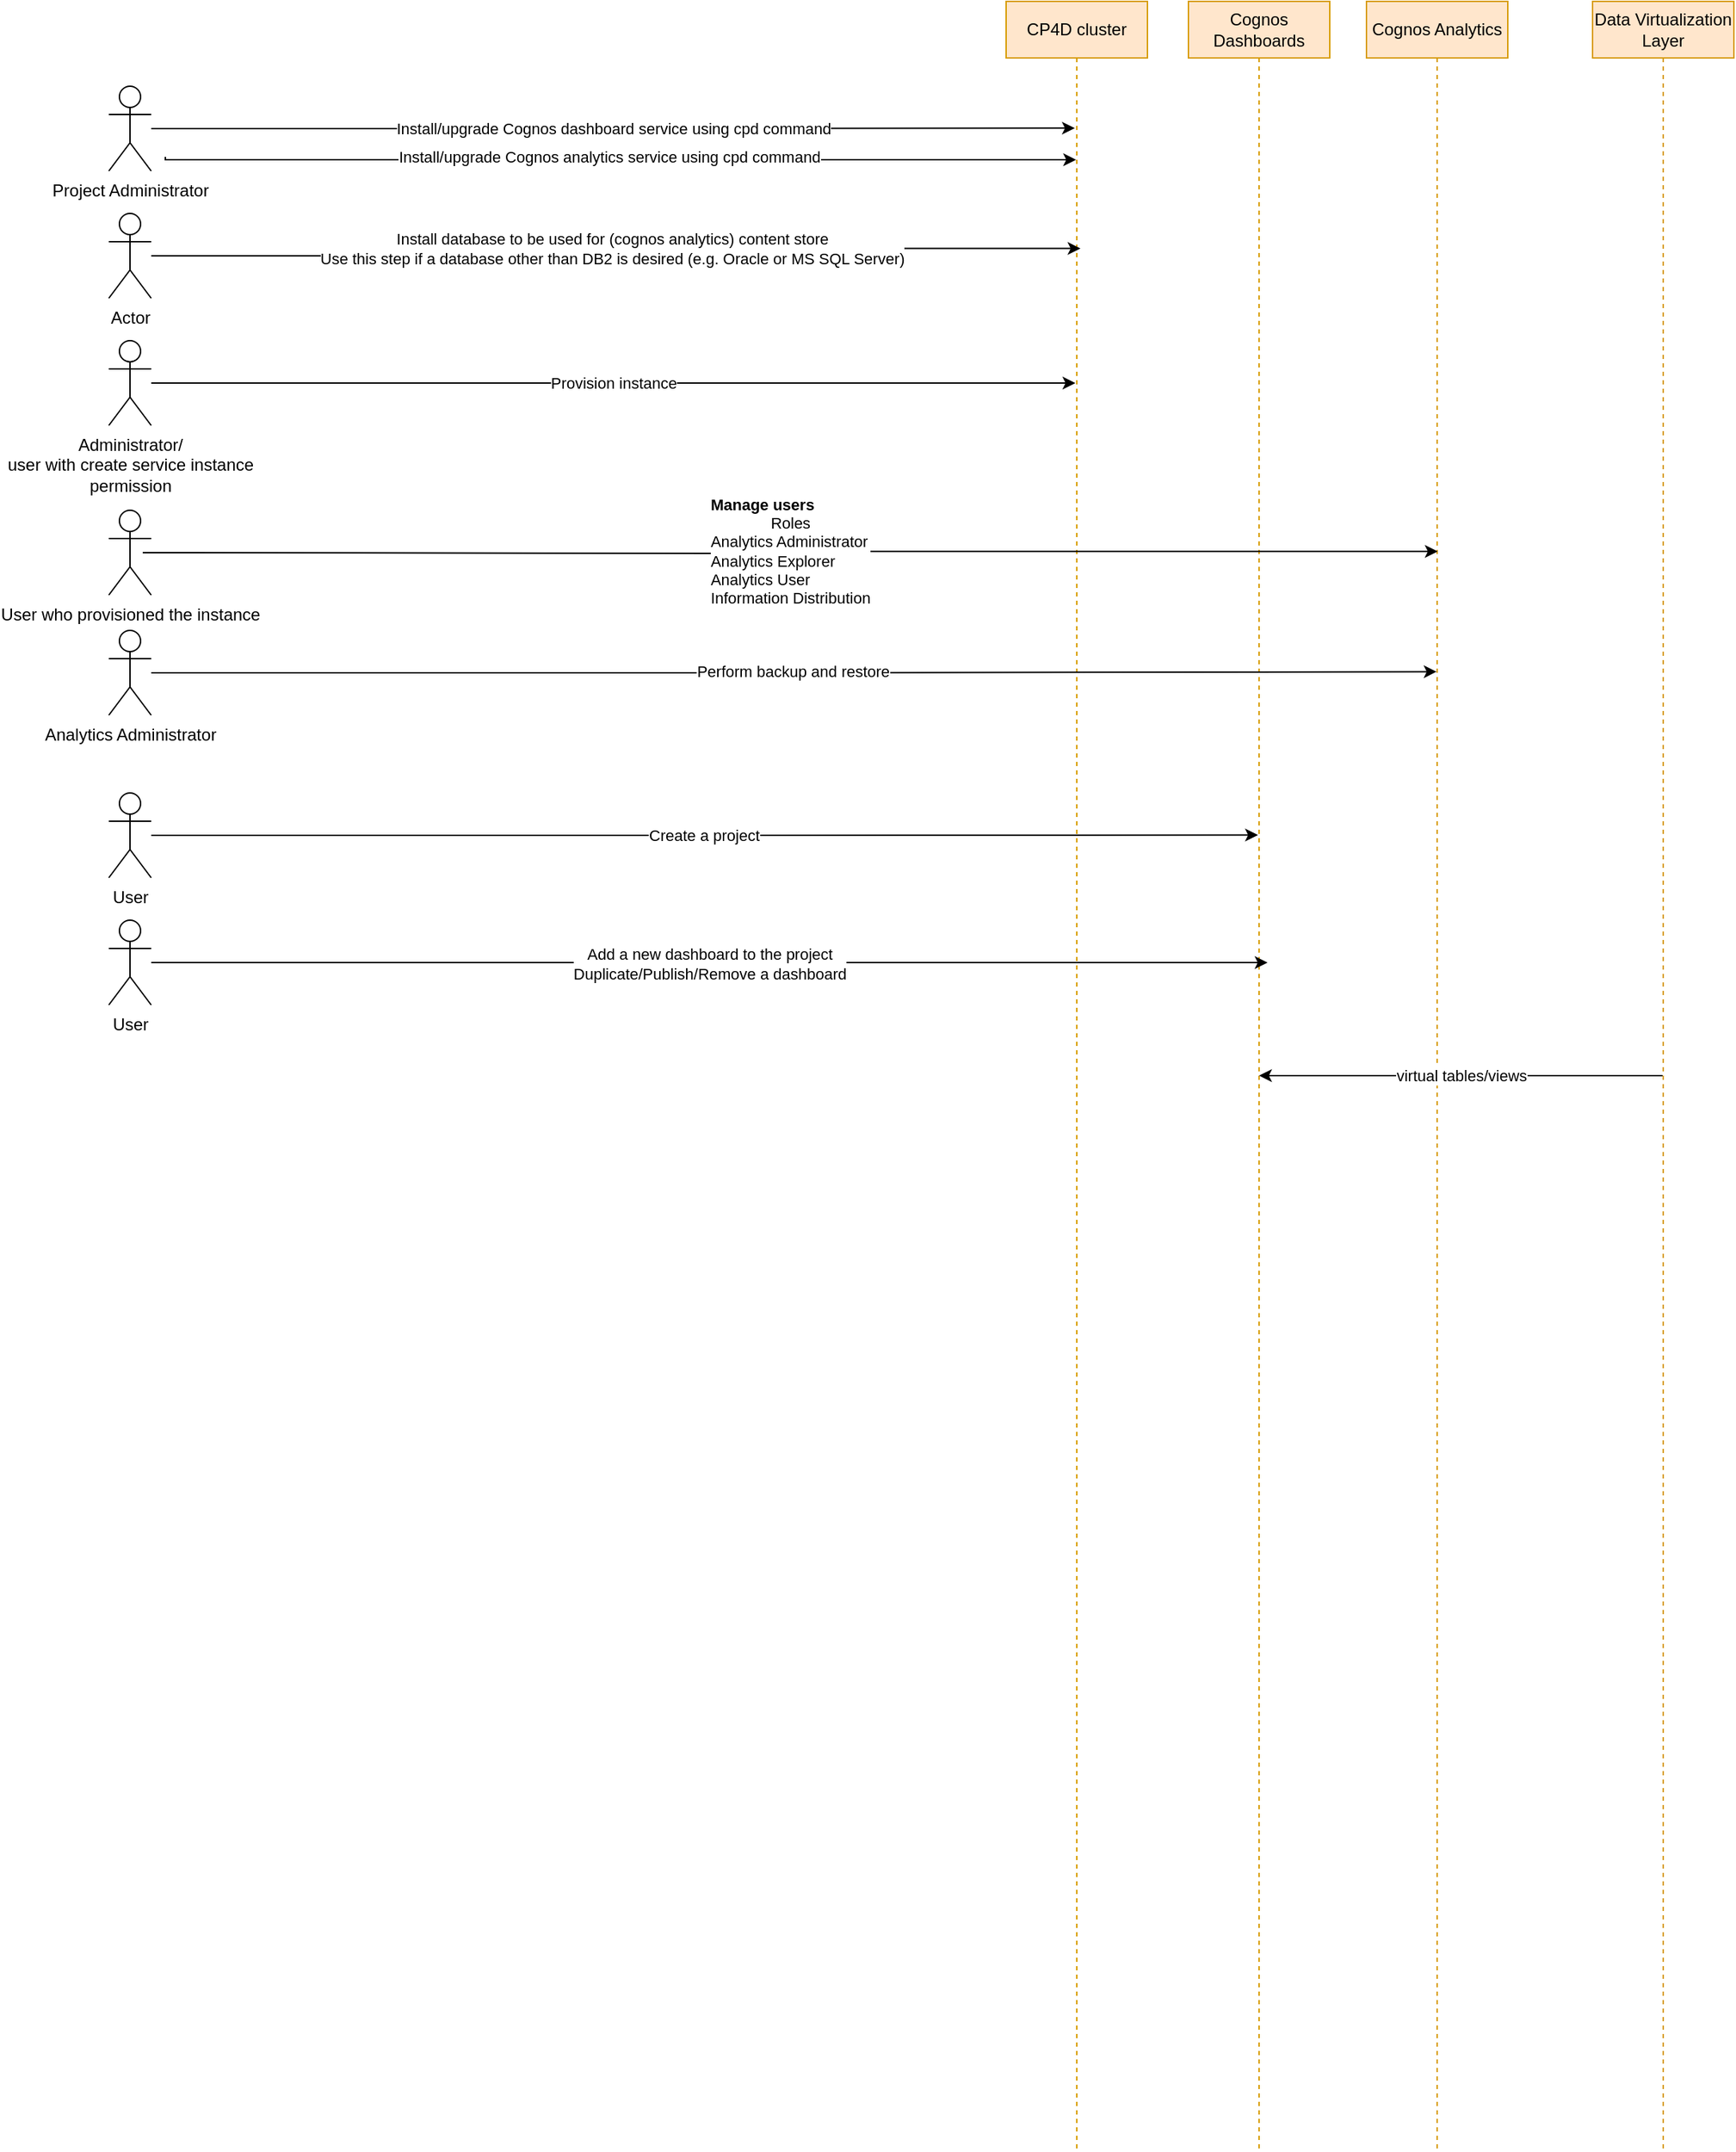 <mxfile version="13.4.6" type="github">
  <diagram id="7IlClS1Jov7Y3Icy13KO" name="Page-1">
    <mxGraphModel dx="1888" dy="548" grid="1" gridSize="10" guides="1" tooltips="1" connect="1" arrows="1" fold="1" page="1" pageScale="1" pageWidth="850" pageHeight="1100" math="0" shadow="0">
      <root>
        <mxCell id="0" />
        <mxCell id="1" parent="0" />
        <mxCell id="VCkswo2sjKY-mE9S0TnJ-1" value="Cognos Analytics" style="shape=umlLifeline;perimeter=lifelinePerimeter;whiteSpace=wrap;html=1;container=1;collapsible=0;recursiveResize=0;outlineConnect=0;fillColor=#ffe6cc;strokeColor=#d79b00;" vertex="1" parent="1">
          <mxGeometry x="580" y="70" width="100" height="1520" as="geometry" />
        </mxCell>
        <mxCell id="VCkswo2sjKY-mE9S0TnJ-2" value="Cognos Dashboards" style="shape=umlLifeline;perimeter=lifelinePerimeter;whiteSpace=wrap;html=1;container=1;collapsible=0;recursiveResize=0;outlineConnect=0;fillColor=#ffe6cc;strokeColor=#d79b00;" vertex="1" parent="1">
          <mxGeometry x="454" y="70" width="100" height="1520" as="geometry" />
        </mxCell>
        <mxCell id="VCkswo2sjKY-mE9S0TnJ-3" value="CP4D cluster" style="shape=umlLifeline;perimeter=lifelinePerimeter;whiteSpace=wrap;html=1;container=1;collapsible=0;recursiveResize=0;outlineConnect=0;fillColor=#ffe6cc;strokeColor=#d79b00;" vertex="1" parent="1">
          <mxGeometry x="325" y="70" width="100" height="1520" as="geometry" />
        </mxCell>
        <mxCell id="VCkswo2sjKY-mE9S0TnJ-5" value="Install/upgrade Cognos dashboard service using cpd command" style="edgeStyle=orthogonalEdgeStyle;rounded=0;orthogonalLoop=1;jettySize=auto;html=1;entryX=0.486;entryY=0.059;entryDx=0;entryDy=0;entryPerimeter=0;" edge="1" parent="1" source="VCkswo2sjKY-mE9S0TnJ-4" target="VCkswo2sjKY-mE9S0TnJ-3">
          <mxGeometry relative="1" as="geometry" />
        </mxCell>
        <mxCell id="VCkswo2sjKY-mE9S0TnJ-6" style="edgeStyle=orthogonalEdgeStyle;rounded=0;orthogonalLoop=1;jettySize=auto;html=1;" edge="1" parent="1" target="VCkswo2sjKY-mE9S0TnJ-3">
          <mxGeometry relative="1" as="geometry">
            <mxPoint x="-270" y="180" as="sourcePoint" />
            <Array as="points">
              <mxPoint x="-270" y="182" />
            </Array>
          </mxGeometry>
        </mxCell>
        <mxCell id="VCkswo2sjKY-mE9S0TnJ-7" value="Install/upgrade Cognos analytics service using cpd command" style="edgeLabel;html=1;align=center;verticalAlign=middle;resizable=0;points=[];" vertex="1" connectable="0" parent="VCkswo2sjKY-mE9S0TnJ-6">
          <mxGeometry x="-0.224" relative="1" as="geometry">
            <mxPoint x="65.24" y="-1.98" as="offset" />
          </mxGeometry>
        </mxCell>
        <mxCell id="VCkswo2sjKY-mE9S0TnJ-4" value="Project Administrator" style="shape=umlActor;verticalLabelPosition=bottom;verticalAlign=top;html=1;" vertex="1" parent="1">
          <mxGeometry x="-310" y="130" width="30" height="60" as="geometry" />
        </mxCell>
        <mxCell id="VCkswo2sjKY-mE9S0TnJ-9" value="Install database to be used for (cognos analytics) content store&lt;br&gt;Use this step if a database other than DB2 is desired (e.g. Oracle or MS SQL Server)" style="edgeStyle=orthogonalEdgeStyle;rounded=0;orthogonalLoop=1;jettySize=auto;html=1;entryX=0.526;entryY=0.115;entryDx=0;entryDy=0;entryPerimeter=0;" edge="1" parent="1" source="VCkswo2sjKY-mE9S0TnJ-8" target="VCkswo2sjKY-mE9S0TnJ-3">
          <mxGeometry relative="1" as="geometry" />
        </mxCell>
        <mxCell id="VCkswo2sjKY-mE9S0TnJ-8" value="Actor" style="shape=umlActor;verticalLabelPosition=bottom;verticalAlign=top;html=1;" vertex="1" parent="1">
          <mxGeometry x="-310" y="220" width="30" height="60" as="geometry" />
        </mxCell>
        <mxCell id="VCkswo2sjKY-mE9S0TnJ-11" value="Provision instance" style="edgeStyle=orthogonalEdgeStyle;rounded=0;orthogonalLoop=1;jettySize=auto;html=1;" edge="1" parent="1" source="VCkswo2sjKY-mE9S0TnJ-10">
          <mxGeometry relative="1" as="geometry">
            <mxPoint x="374" y="340" as="targetPoint" />
            <Array as="points">
              <mxPoint x="374" y="340" />
            </Array>
          </mxGeometry>
        </mxCell>
        <mxCell id="VCkswo2sjKY-mE9S0TnJ-10" value="Administrator/&lt;br&gt;user with create service instance &lt;br&gt;permission" style="shape=umlActor;verticalLabelPosition=bottom;verticalAlign=top;html=1;" vertex="1" parent="1">
          <mxGeometry x="-310" y="310" width="30" height="60" as="geometry" />
        </mxCell>
        <mxCell id="VCkswo2sjKY-mE9S0TnJ-15" value="&lt;div style=&quot;text-align: left&quot;&gt;&lt;b&gt;Manage users&lt;/b&gt;&lt;/div&gt;&lt;div&gt;Roles&lt;/div&gt;&lt;div style=&quot;text-align: left&quot;&gt;Analytics Administrator&lt;/div&gt;&lt;div style=&quot;text-align: left&quot;&gt;Analytics Explorer&lt;/div&gt;&lt;div style=&quot;text-align: left&quot;&gt;Analytics User&lt;/div&gt;&lt;div style=&quot;text-align: left&quot;&gt;Information Distribution&lt;/div&gt;" style="edgeStyle=orthogonalEdgeStyle;rounded=0;orthogonalLoop=1;jettySize=auto;html=1;entryX=0.504;entryY=0.256;entryDx=0;entryDy=0;entryPerimeter=0;" edge="1" parent="1" target="VCkswo2sjKY-mE9S0TnJ-1">
          <mxGeometry relative="1" as="geometry">
            <mxPoint x="-286" y="460" as="sourcePoint" />
            <mxPoint x="374" y="460" as="targetPoint" />
          </mxGeometry>
        </mxCell>
        <mxCell id="VCkswo2sjKY-mE9S0TnJ-14" value="User who provisioned the instance" style="shape=umlActor;verticalLabelPosition=bottom;verticalAlign=top;html=1;" vertex="1" parent="1">
          <mxGeometry x="-310" y="430" width="30" height="60" as="geometry" />
        </mxCell>
        <mxCell id="VCkswo2sjKY-mE9S0TnJ-17" value="Perform backup and restore" style="edgeStyle=orthogonalEdgeStyle;rounded=0;orthogonalLoop=1;jettySize=auto;html=1;entryX=0.496;entryY=0.312;entryDx=0;entryDy=0;entryPerimeter=0;" edge="1" parent="1" source="VCkswo2sjKY-mE9S0TnJ-16" target="VCkswo2sjKY-mE9S0TnJ-1">
          <mxGeometry relative="1" as="geometry">
            <Array as="points" />
          </mxGeometry>
        </mxCell>
        <mxCell id="VCkswo2sjKY-mE9S0TnJ-16" value="Analytics Administrator" style="shape=umlActor;verticalLabelPosition=bottom;verticalAlign=top;html=1;" vertex="1" parent="1">
          <mxGeometry x="-310" y="515" width="30" height="60" as="geometry" />
        </mxCell>
        <mxCell id="VCkswo2sjKY-mE9S0TnJ-19" value="Create a project" style="edgeStyle=orthogonalEdgeStyle;rounded=0;orthogonalLoop=1;jettySize=auto;html=1;entryX=0.492;entryY=0.388;entryDx=0;entryDy=0;entryPerimeter=0;" edge="1" parent="1" source="VCkswo2sjKY-mE9S0TnJ-18" target="VCkswo2sjKY-mE9S0TnJ-2">
          <mxGeometry relative="1" as="geometry" />
        </mxCell>
        <mxCell id="VCkswo2sjKY-mE9S0TnJ-18" value="User" style="shape=umlActor;verticalLabelPosition=bottom;verticalAlign=top;html=1;" vertex="1" parent="1">
          <mxGeometry x="-310" y="630" width="30" height="60" as="geometry" />
        </mxCell>
        <mxCell id="VCkswo2sjKY-mE9S0TnJ-21" value="Add a new dashboard to the project&lt;br&gt;Duplicate/Publish/Remove a dashboard" style="edgeStyle=orthogonalEdgeStyle;rounded=0;orthogonalLoop=1;jettySize=auto;html=1;" edge="1" parent="1" source="VCkswo2sjKY-mE9S0TnJ-20">
          <mxGeometry relative="1" as="geometry">
            <mxPoint x="510" y="750" as="targetPoint" />
          </mxGeometry>
        </mxCell>
        <mxCell id="VCkswo2sjKY-mE9S0TnJ-20" value="User" style="shape=umlActor;verticalLabelPosition=bottom;verticalAlign=top;html=1;" vertex="1" parent="1">
          <mxGeometry x="-310" y="720" width="30" height="60" as="geometry" />
        </mxCell>
        <mxCell id="VCkswo2sjKY-mE9S0TnJ-23" value="virtual tables/views" style="edgeStyle=orthogonalEdgeStyle;rounded=0;orthogonalLoop=1;jettySize=auto;html=1;" edge="1" parent="1" source="VCkswo2sjKY-mE9S0TnJ-22" target="VCkswo2sjKY-mE9S0TnJ-2">
          <mxGeometry relative="1" as="geometry" />
        </mxCell>
        <mxCell id="VCkswo2sjKY-mE9S0TnJ-22" value="Data Virtualization Layer" style="shape=umlLifeline;perimeter=lifelinePerimeter;whiteSpace=wrap;html=1;container=1;collapsible=0;recursiveResize=0;outlineConnect=0;fillColor=#ffe6cc;strokeColor=#d79b00;" vertex="1" parent="1">
          <mxGeometry x="740" y="70" width="100" height="1520" as="geometry" />
        </mxCell>
      </root>
    </mxGraphModel>
  </diagram>
</mxfile>
